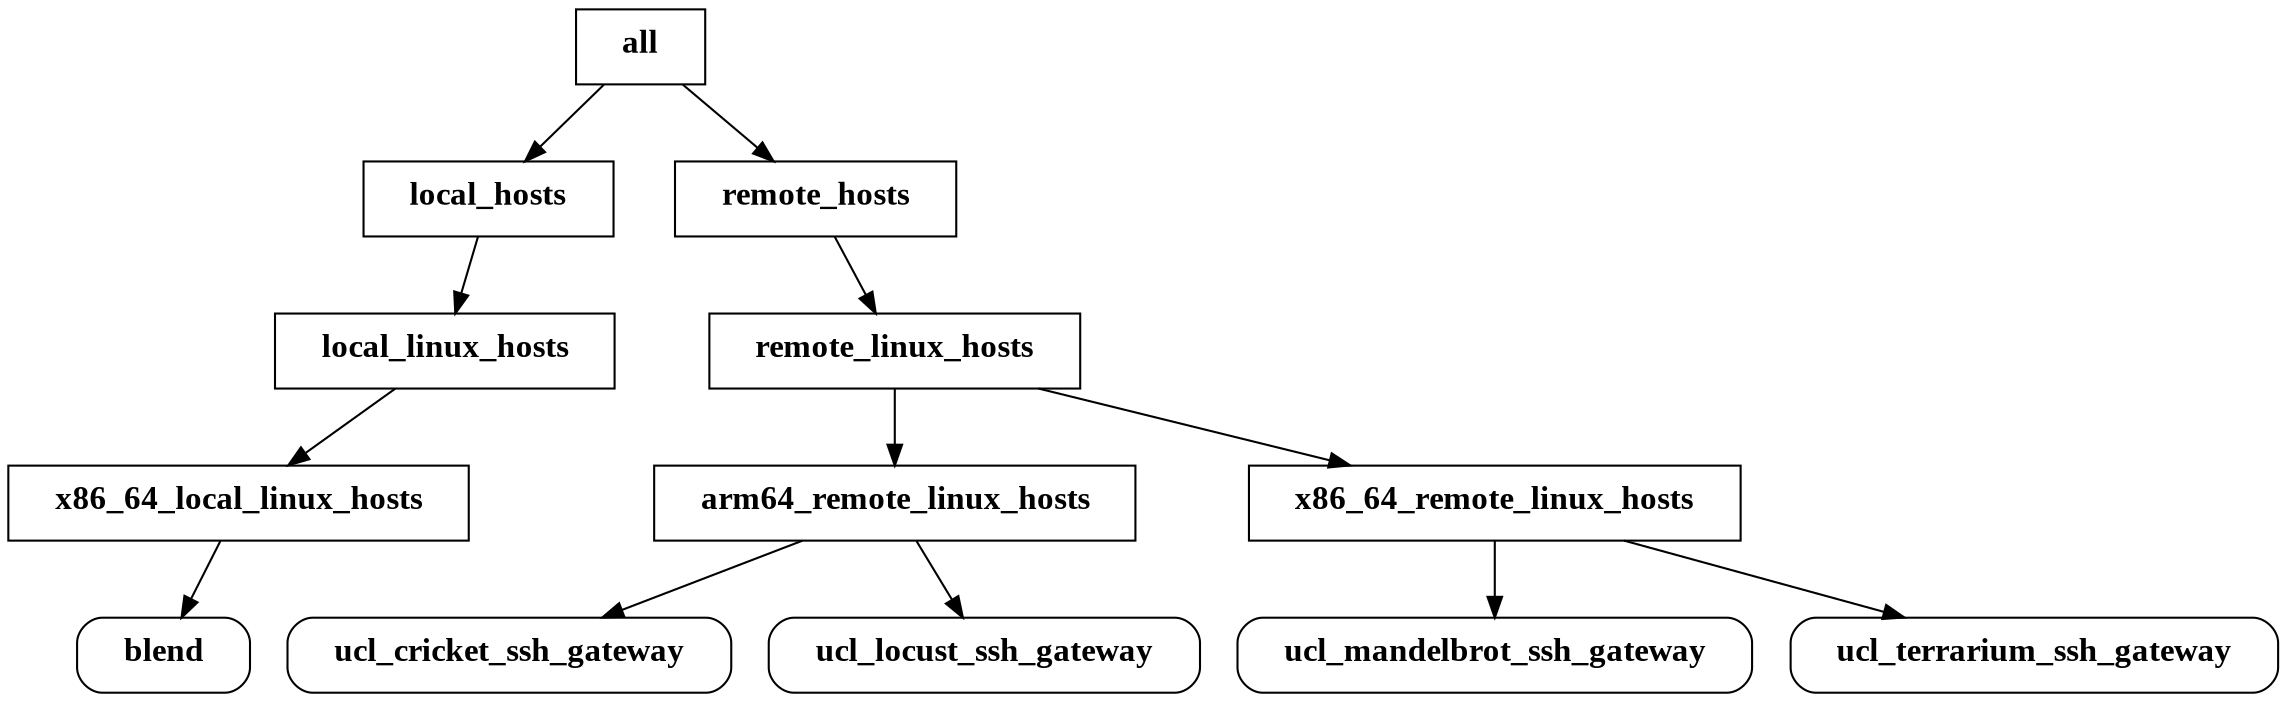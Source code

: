 digraph "all" {
  rankdir=TB;

  "all" [shape=record label=<
<table border="0" cellborder="0">
  <tr><td><b>
  <font face="Times New Roman, Bold" point-size="16">all</font>
  </b></td></tr>
</table>
>]
  "arm64_remote_linux_hosts" [shape=record label=<
<table border="0" cellborder="0">
  <tr><td><b>
  <font face="Times New Roman, Bold" point-size="16">arm64_remote_linux_hosts</font>
  </b></td></tr>
</table>
>]
  "blend" [shape=record style=rounded label=<
<table border="0" cellborder="0">
  <tr><td><b>
  <font face="Times New Roman, Bold" point-size="16">blend</font>
  </b></td></tr>
</table>
>]
  "local_hosts" [shape=record label=<
<table border="0" cellborder="0">
  <tr><td><b>
  <font face="Times New Roman, Bold" point-size="16">local_hosts</font>
  </b></td></tr>
</table>
>]
  "local_linux_hosts" [shape=record label=<
<table border="0" cellborder="0">
  <tr><td><b>
  <font face="Times New Roman, Bold" point-size="16">local_linux_hosts</font>
  </b></td></tr>
</table>
>]
  "remote_hosts" [shape=record label=<
<table border="0" cellborder="0">
  <tr><td><b>
  <font face="Times New Roman, Bold" point-size="16">remote_hosts</font>
  </b></td></tr>
</table>
>]
  "remote_linux_hosts" [shape=record label=<
<table border="0" cellborder="0">
  <tr><td><b>
  <font face="Times New Roman, Bold" point-size="16">remote_linux_hosts</font>
  </b></td></tr>
</table>
>]
  "ucl_cricket_ssh_gateway" [shape=record style=rounded label=<
<table border="0" cellborder="0">
  <tr><td><b>
  <font face="Times New Roman, Bold" point-size="16">ucl_cricket_ssh_gateway</font>
  </b></td></tr>
</table>
>]
  "ucl_locust_ssh_gateway" [shape=record style=rounded label=<
<table border="0" cellborder="0">
  <tr><td><b>
  <font face="Times New Roman, Bold" point-size="16">ucl_locust_ssh_gateway</font>
  </b></td></tr>
</table>
>]
  "ucl_mandelbrot_ssh_gateway" [shape=record style=rounded label=<
<table border="0" cellborder="0">
  <tr><td><b>
  <font face="Times New Roman, Bold" point-size="16">ucl_mandelbrot_ssh_gateway</font>
  </b></td></tr>
</table>
>]
  "ucl_terrarium_ssh_gateway" [shape=record style=rounded label=<
<table border="0" cellborder="0">
  <tr><td><b>
  <font face="Times New Roman, Bold" point-size="16">ucl_terrarium_ssh_gateway</font>
  </b></td></tr>
</table>
>]
  "x86_64_local_linux_hosts" [shape=record label=<
<table border="0" cellborder="0">
  <tr><td><b>
  <font face="Times New Roman, Bold" point-size="16">x86_64_local_linux_hosts</font>
  </b></td></tr>
</table>
>]
  "x86_64_remote_linux_hosts" [shape=record label=<
<table border="0" cellborder="0">
  <tr><td><b>
  <font face="Times New Roman, Bold" point-size="16">x86_64_remote_linux_hosts</font>
  </b></td></tr>
</table>
>]

  "all" -> "local_hosts";
  "all" -> "remote_hosts";
  "arm64_remote_linux_hosts" -> "ucl_locust_ssh_gateway";
  "arm64_remote_linux_hosts" -> "ucl_cricket_ssh_gateway";
  "local_hosts" -> "local_linux_hosts";
  "local_linux_hosts" -> "x86_64_local_linux_hosts";
  "remote_hosts" -> "remote_linux_hosts";
  "remote_linux_hosts" -> "arm64_remote_linux_hosts";
  "remote_linux_hosts" -> "x86_64_remote_linux_hosts";
  "x86_64_local_linux_hosts" -> "blend";
  "x86_64_remote_linux_hosts" -> "ucl_terrarium_ssh_gateway";
  "x86_64_remote_linux_hosts" -> "ucl_mandelbrot_ssh_gateway";
}

